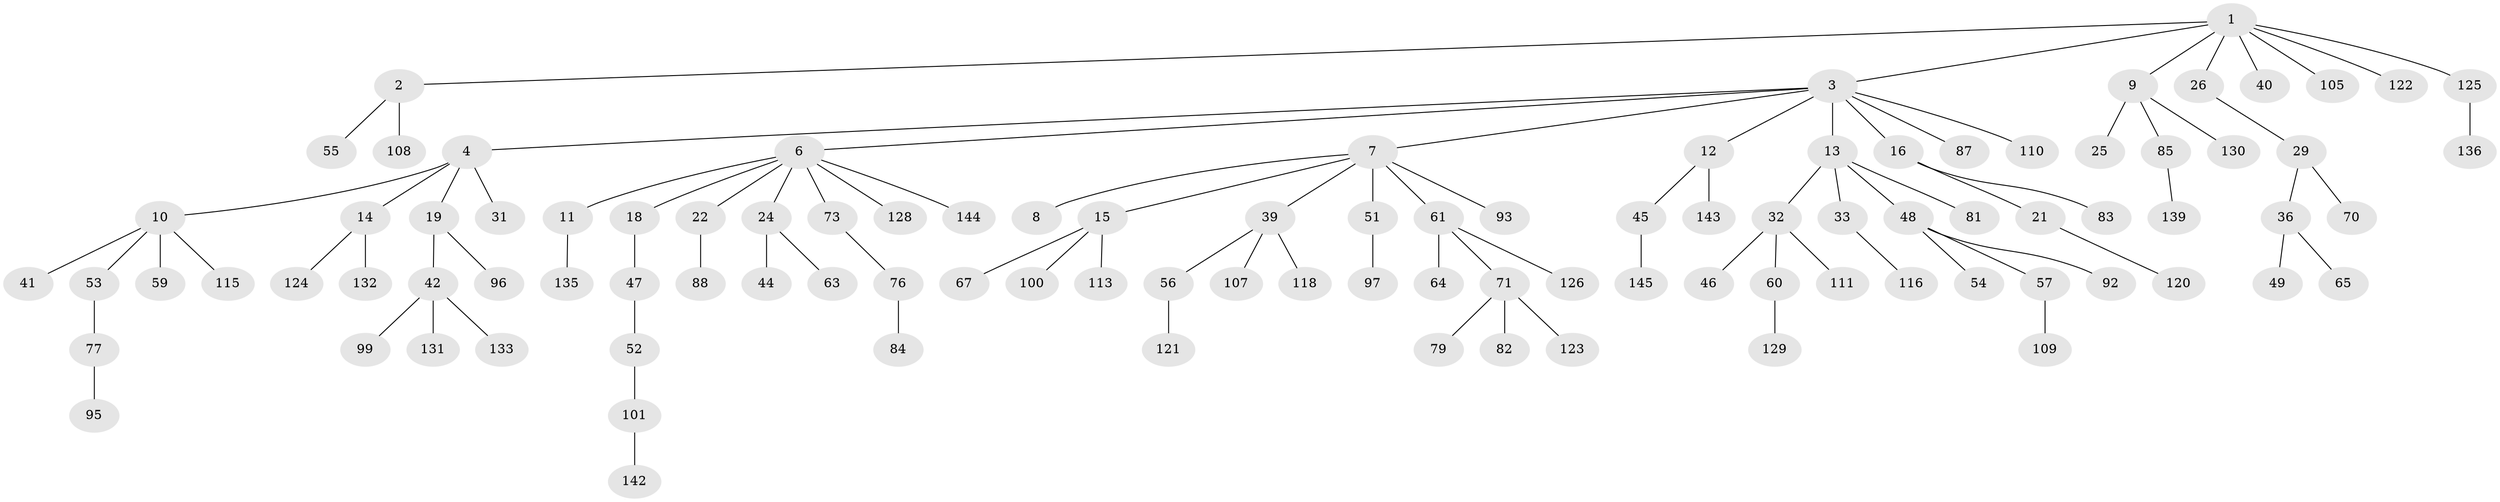 // original degree distribution, {6: 0.020689655172413793, 4: 0.05517241379310345, 8: 0.013793103448275862, 5: 0.034482758620689655, 1: 0.496551724137931, 2: 0.27586206896551724, 3: 0.10344827586206896}
// Generated by graph-tools (version 1.1) at 2025/42/03/06/25 10:42:05]
// undirected, 102 vertices, 101 edges
graph export_dot {
graph [start="1"]
  node [color=gray90,style=filled];
  1 [super="+5"];
  2 [super="+75"];
  3 [super="+74"];
  4 [super="+17"];
  6 [super="+58"];
  7 [super="+20"];
  8;
  9 [super="+27"];
  10 [super="+23"];
  11 [super="+98"];
  12 [super="+43"];
  13 [super="+34"];
  14 [super="+38"];
  15 [super="+91"];
  16;
  18 [super="+127"];
  19 [super="+30"];
  21 [super="+50"];
  22 [super="+90"];
  24;
  25 [super="+66"];
  26 [super="+28"];
  29 [super="+117"];
  31 [super="+104"];
  32 [super="+35"];
  33 [super="+72"];
  36 [super="+37"];
  39 [super="+103"];
  40 [super="+62"];
  41;
  42 [super="+80"];
  44;
  45;
  46;
  47 [super="+78"];
  48 [super="+137"];
  49;
  51;
  52;
  53 [super="+68"];
  54;
  55 [super="+106"];
  56;
  57 [super="+94"];
  59;
  60;
  61;
  63 [super="+86"];
  64 [super="+140"];
  65 [super="+112"];
  67 [super="+69"];
  70;
  71 [super="+102"];
  73 [super="+89"];
  76;
  77;
  79;
  81;
  82 [super="+114"];
  83 [super="+134"];
  84;
  85;
  87 [super="+141"];
  88;
  92;
  93;
  95;
  96;
  97;
  99;
  100;
  101 [super="+119"];
  105;
  107;
  108;
  109;
  110;
  111;
  113;
  115;
  116;
  118;
  120;
  121;
  122;
  123;
  124;
  125;
  126;
  128;
  129 [super="+138"];
  130;
  131;
  132;
  133;
  135;
  136;
  139;
  142;
  143;
  144;
  145;
  1 -- 2;
  1 -- 3;
  1 -- 26;
  1 -- 40;
  1 -- 105;
  1 -- 122;
  1 -- 125;
  1 -- 9;
  2 -- 55;
  2 -- 108;
  3 -- 4;
  3 -- 6;
  3 -- 7;
  3 -- 12;
  3 -- 13;
  3 -- 16;
  3 -- 110;
  3 -- 87;
  4 -- 10;
  4 -- 14;
  4 -- 31;
  4 -- 19;
  6 -- 11;
  6 -- 18;
  6 -- 22;
  6 -- 24;
  6 -- 73;
  6 -- 144;
  6 -- 128;
  7 -- 8;
  7 -- 15;
  7 -- 39;
  7 -- 51;
  7 -- 61;
  7 -- 93;
  9 -- 25;
  9 -- 130;
  9 -- 85;
  10 -- 41;
  10 -- 59;
  10 -- 115;
  10 -- 53;
  11 -- 135;
  12 -- 143;
  12 -- 45;
  13 -- 32;
  13 -- 33;
  13 -- 48;
  13 -- 81;
  14 -- 124;
  14 -- 132;
  15 -- 67;
  15 -- 100;
  15 -- 113;
  16 -- 21;
  16 -- 83;
  18 -- 47;
  19 -- 96;
  19 -- 42;
  21 -- 120;
  22 -- 88;
  24 -- 44;
  24 -- 63;
  26 -- 29;
  29 -- 36;
  29 -- 70;
  32 -- 46;
  32 -- 60;
  32 -- 111;
  33 -- 116;
  36 -- 49;
  36 -- 65;
  39 -- 56;
  39 -- 107;
  39 -- 118;
  42 -- 131;
  42 -- 99;
  42 -- 133;
  45 -- 145;
  47 -- 52;
  48 -- 54;
  48 -- 57;
  48 -- 92;
  51 -- 97;
  52 -- 101;
  53 -- 77;
  56 -- 121;
  57 -- 109;
  60 -- 129;
  61 -- 64;
  61 -- 71;
  61 -- 126;
  71 -- 79;
  71 -- 82;
  71 -- 123;
  73 -- 76;
  76 -- 84;
  77 -- 95;
  85 -- 139;
  101 -- 142;
  125 -- 136;
}
